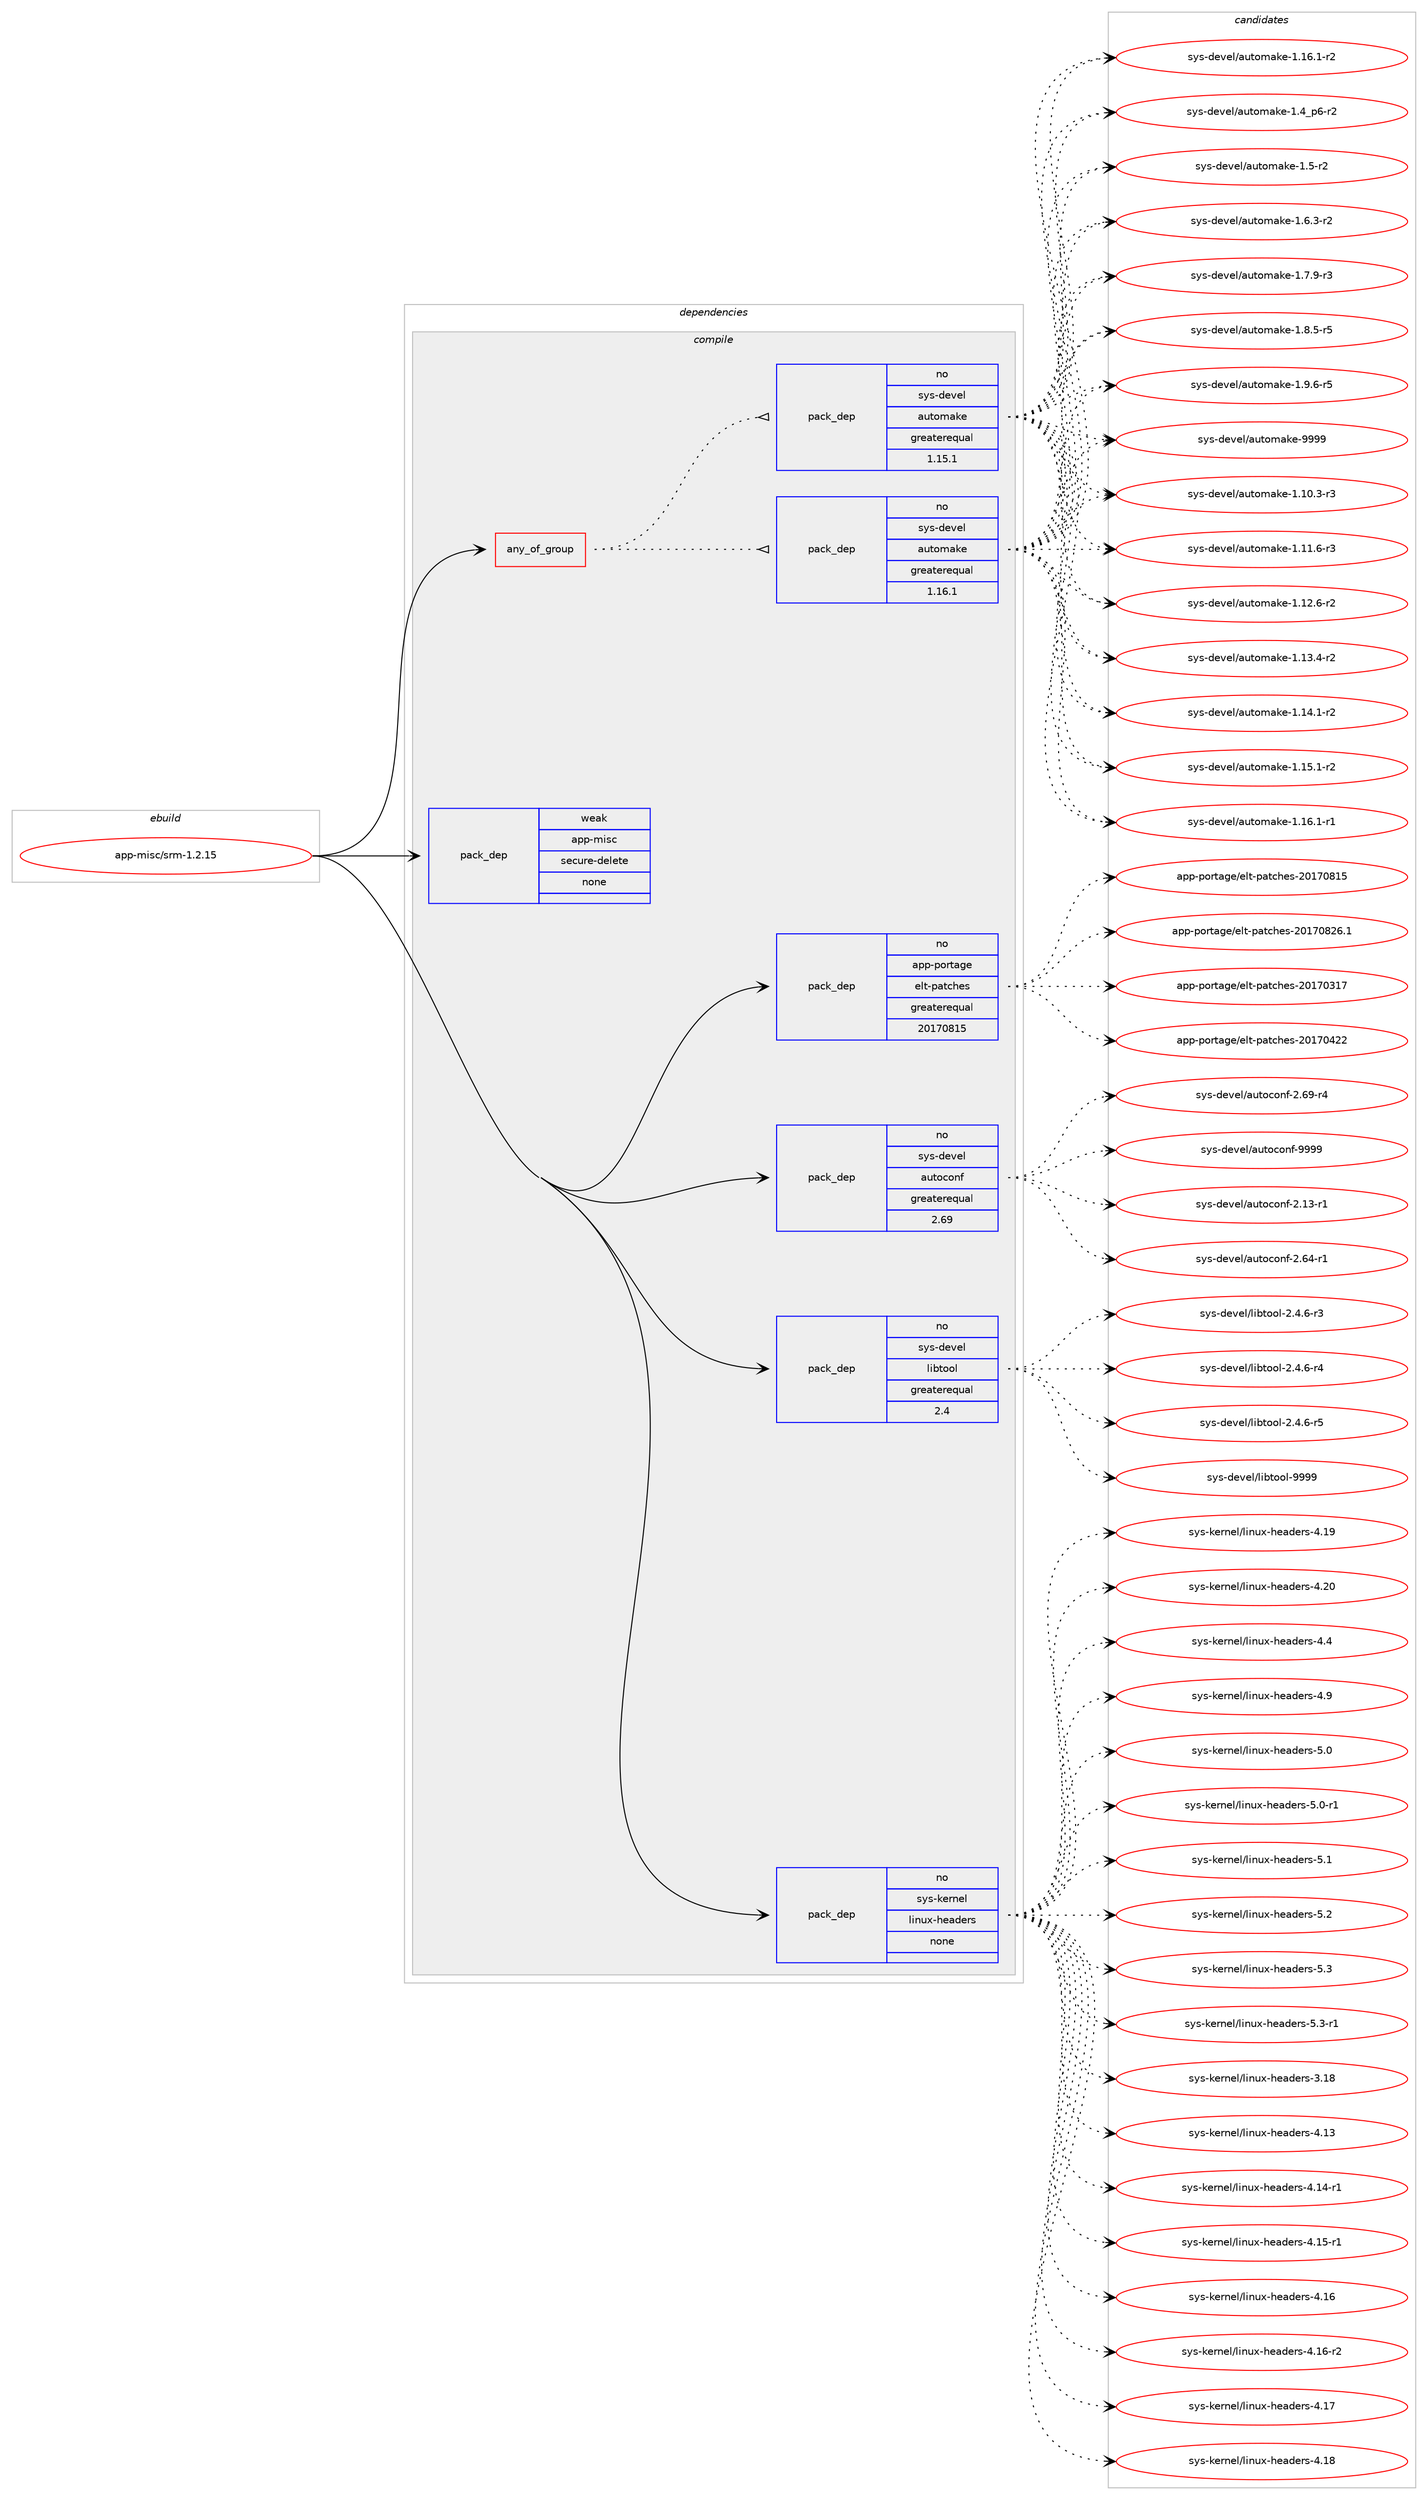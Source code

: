 digraph prolog {

# *************
# Graph options
# *************

newrank=true;
concentrate=true;
compound=true;
graph [rankdir=LR,fontname=Helvetica,fontsize=10,ranksep=1.5];#, ranksep=2.5, nodesep=0.2];
edge  [arrowhead=vee];
node  [fontname=Helvetica,fontsize=10];

# **********
# The ebuild
# **********

subgraph cluster_leftcol {
color=gray;
rank=same;
label=<<i>ebuild</i>>;
id [label="app-misc/srm-1.2.15", color=red, width=4, href="../app-misc/srm-1.2.15.svg"];
}

# ****************
# The dependencies
# ****************

subgraph cluster_midcol {
color=gray;
label=<<i>dependencies</i>>;
subgraph cluster_compile {
fillcolor="#eeeeee";
style=filled;
label=<<i>compile</i>>;
subgraph any8719 {
dependency500416 [label=<<TABLE BORDER="0" CELLBORDER="1" CELLSPACING="0" CELLPADDING="4"><TR><TD CELLPADDING="10">any_of_group</TD></TR></TABLE>>, shape=none, color=red];subgraph pack371862 {
dependency500417 [label=<<TABLE BORDER="0" CELLBORDER="1" CELLSPACING="0" CELLPADDING="4" WIDTH="220"><TR><TD ROWSPAN="6" CELLPADDING="30">pack_dep</TD></TR><TR><TD WIDTH="110">no</TD></TR><TR><TD>sys-devel</TD></TR><TR><TD>automake</TD></TR><TR><TD>greaterequal</TD></TR><TR><TD>1.16.1</TD></TR></TABLE>>, shape=none, color=blue];
}
dependency500416:e -> dependency500417:w [weight=20,style="dotted",arrowhead="oinv"];
subgraph pack371863 {
dependency500418 [label=<<TABLE BORDER="0" CELLBORDER="1" CELLSPACING="0" CELLPADDING="4" WIDTH="220"><TR><TD ROWSPAN="6" CELLPADDING="30">pack_dep</TD></TR><TR><TD WIDTH="110">no</TD></TR><TR><TD>sys-devel</TD></TR><TR><TD>automake</TD></TR><TR><TD>greaterequal</TD></TR><TR><TD>1.15.1</TD></TR></TABLE>>, shape=none, color=blue];
}
dependency500416:e -> dependency500418:w [weight=20,style="dotted",arrowhead="oinv"];
}
id:e -> dependency500416:w [weight=20,style="solid",arrowhead="vee"];
subgraph pack371864 {
dependency500419 [label=<<TABLE BORDER="0" CELLBORDER="1" CELLSPACING="0" CELLPADDING="4" WIDTH="220"><TR><TD ROWSPAN="6" CELLPADDING="30">pack_dep</TD></TR><TR><TD WIDTH="110">no</TD></TR><TR><TD>app-portage</TD></TR><TR><TD>elt-patches</TD></TR><TR><TD>greaterequal</TD></TR><TR><TD>20170815</TD></TR></TABLE>>, shape=none, color=blue];
}
id:e -> dependency500419:w [weight=20,style="solid",arrowhead="vee"];
subgraph pack371865 {
dependency500420 [label=<<TABLE BORDER="0" CELLBORDER="1" CELLSPACING="0" CELLPADDING="4" WIDTH="220"><TR><TD ROWSPAN="6" CELLPADDING="30">pack_dep</TD></TR><TR><TD WIDTH="110">no</TD></TR><TR><TD>sys-devel</TD></TR><TR><TD>autoconf</TD></TR><TR><TD>greaterequal</TD></TR><TR><TD>2.69</TD></TR></TABLE>>, shape=none, color=blue];
}
id:e -> dependency500420:w [weight=20,style="solid",arrowhead="vee"];
subgraph pack371866 {
dependency500421 [label=<<TABLE BORDER="0" CELLBORDER="1" CELLSPACING="0" CELLPADDING="4" WIDTH="220"><TR><TD ROWSPAN="6" CELLPADDING="30">pack_dep</TD></TR><TR><TD WIDTH="110">no</TD></TR><TR><TD>sys-devel</TD></TR><TR><TD>libtool</TD></TR><TR><TD>greaterequal</TD></TR><TR><TD>2.4</TD></TR></TABLE>>, shape=none, color=blue];
}
id:e -> dependency500421:w [weight=20,style="solid",arrowhead="vee"];
subgraph pack371867 {
dependency500422 [label=<<TABLE BORDER="0" CELLBORDER="1" CELLSPACING="0" CELLPADDING="4" WIDTH="220"><TR><TD ROWSPAN="6" CELLPADDING="30">pack_dep</TD></TR><TR><TD WIDTH="110">no</TD></TR><TR><TD>sys-kernel</TD></TR><TR><TD>linux-headers</TD></TR><TR><TD>none</TD></TR><TR><TD></TD></TR></TABLE>>, shape=none, color=blue];
}
id:e -> dependency500422:w [weight=20,style="solid",arrowhead="vee"];
subgraph pack371868 {
dependency500423 [label=<<TABLE BORDER="0" CELLBORDER="1" CELLSPACING="0" CELLPADDING="4" WIDTH="220"><TR><TD ROWSPAN="6" CELLPADDING="30">pack_dep</TD></TR><TR><TD WIDTH="110">weak</TD></TR><TR><TD>app-misc</TD></TR><TR><TD>secure-delete</TD></TR><TR><TD>none</TD></TR><TR><TD></TD></TR></TABLE>>, shape=none, color=blue];
}
id:e -> dependency500423:w [weight=20,style="solid",arrowhead="vee"];
}
subgraph cluster_compileandrun {
fillcolor="#eeeeee";
style=filled;
label=<<i>compile and run</i>>;
}
subgraph cluster_run {
fillcolor="#eeeeee";
style=filled;
label=<<i>run</i>>;
}
}

# **************
# The candidates
# **************

subgraph cluster_choices {
rank=same;
color=gray;
label=<<i>candidates</i>>;

subgraph choice371862 {
color=black;
nodesep=1;
choice11512111545100101118101108479711711611110997107101454946494846514511451 [label="sys-devel/automake-1.10.3-r3", color=red, width=4,href="../sys-devel/automake-1.10.3-r3.svg"];
choice11512111545100101118101108479711711611110997107101454946494946544511451 [label="sys-devel/automake-1.11.6-r3", color=red, width=4,href="../sys-devel/automake-1.11.6-r3.svg"];
choice11512111545100101118101108479711711611110997107101454946495046544511450 [label="sys-devel/automake-1.12.6-r2", color=red, width=4,href="../sys-devel/automake-1.12.6-r2.svg"];
choice11512111545100101118101108479711711611110997107101454946495146524511450 [label="sys-devel/automake-1.13.4-r2", color=red, width=4,href="../sys-devel/automake-1.13.4-r2.svg"];
choice11512111545100101118101108479711711611110997107101454946495246494511450 [label="sys-devel/automake-1.14.1-r2", color=red, width=4,href="../sys-devel/automake-1.14.1-r2.svg"];
choice11512111545100101118101108479711711611110997107101454946495346494511450 [label="sys-devel/automake-1.15.1-r2", color=red, width=4,href="../sys-devel/automake-1.15.1-r2.svg"];
choice11512111545100101118101108479711711611110997107101454946495446494511449 [label="sys-devel/automake-1.16.1-r1", color=red, width=4,href="../sys-devel/automake-1.16.1-r1.svg"];
choice11512111545100101118101108479711711611110997107101454946495446494511450 [label="sys-devel/automake-1.16.1-r2", color=red, width=4,href="../sys-devel/automake-1.16.1-r2.svg"];
choice115121115451001011181011084797117116111109971071014549465295112544511450 [label="sys-devel/automake-1.4_p6-r2", color=red, width=4,href="../sys-devel/automake-1.4_p6-r2.svg"];
choice11512111545100101118101108479711711611110997107101454946534511450 [label="sys-devel/automake-1.5-r2", color=red, width=4,href="../sys-devel/automake-1.5-r2.svg"];
choice115121115451001011181011084797117116111109971071014549465446514511450 [label="sys-devel/automake-1.6.3-r2", color=red, width=4,href="../sys-devel/automake-1.6.3-r2.svg"];
choice115121115451001011181011084797117116111109971071014549465546574511451 [label="sys-devel/automake-1.7.9-r3", color=red, width=4,href="../sys-devel/automake-1.7.9-r3.svg"];
choice115121115451001011181011084797117116111109971071014549465646534511453 [label="sys-devel/automake-1.8.5-r5", color=red, width=4,href="../sys-devel/automake-1.8.5-r5.svg"];
choice115121115451001011181011084797117116111109971071014549465746544511453 [label="sys-devel/automake-1.9.6-r5", color=red, width=4,href="../sys-devel/automake-1.9.6-r5.svg"];
choice115121115451001011181011084797117116111109971071014557575757 [label="sys-devel/automake-9999", color=red, width=4,href="../sys-devel/automake-9999.svg"];
dependency500417:e -> choice11512111545100101118101108479711711611110997107101454946494846514511451:w [style=dotted,weight="100"];
dependency500417:e -> choice11512111545100101118101108479711711611110997107101454946494946544511451:w [style=dotted,weight="100"];
dependency500417:e -> choice11512111545100101118101108479711711611110997107101454946495046544511450:w [style=dotted,weight="100"];
dependency500417:e -> choice11512111545100101118101108479711711611110997107101454946495146524511450:w [style=dotted,weight="100"];
dependency500417:e -> choice11512111545100101118101108479711711611110997107101454946495246494511450:w [style=dotted,weight="100"];
dependency500417:e -> choice11512111545100101118101108479711711611110997107101454946495346494511450:w [style=dotted,weight="100"];
dependency500417:e -> choice11512111545100101118101108479711711611110997107101454946495446494511449:w [style=dotted,weight="100"];
dependency500417:e -> choice11512111545100101118101108479711711611110997107101454946495446494511450:w [style=dotted,weight="100"];
dependency500417:e -> choice115121115451001011181011084797117116111109971071014549465295112544511450:w [style=dotted,weight="100"];
dependency500417:e -> choice11512111545100101118101108479711711611110997107101454946534511450:w [style=dotted,weight="100"];
dependency500417:e -> choice115121115451001011181011084797117116111109971071014549465446514511450:w [style=dotted,weight="100"];
dependency500417:e -> choice115121115451001011181011084797117116111109971071014549465546574511451:w [style=dotted,weight="100"];
dependency500417:e -> choice115121115451001011181011084797117116111109971071014549465646534511453:w [style=dotted,weight="100"];
dependency500417:e -> choice115121115451001011181011084797117116111109971071014549465746544511453:w [style=dotted,weight="100"];
dependency500417:e -> choice115121115451001011181011084797117116111109971071014557575757:w [style=dotted,weight="100"];
}
subgraph choice371863 {
color=black;
nodesep=1;
choice11512111545100101118101108479711711611110997107101454946494846514511451 [label="sys-devel/automake-1.10.3-r3", color=red, width=4,href="../sys-devel/automake-1.10.3-r3.svg"];
choice11512111545100101118101108479711711611110997107101454946494946544511451 [label="sys-devel/automake-1.11.6-r3", color=red, width=4,href="../sys-devel/automake-1.11.6-r3.svg"];
choice11512111545100101118101108479711711611110997107101454946495046544511450 [label="sys-devel/automake-1.12.6-r2", color=red, width=4,href="../sys-devel/automake-1.12.6-r2.svg"];
choice11512111545100101118101108479711711611110997107101454946495146524511450 [label="sys-devel/automake-1.13.4-r2", color=red, width=4,href="../sys-devel/automake-1.13.4-r2.svg"];
choice11512111545100101118101108479711711611110997107101454946495246494511450 [label="sys-devel/automake-1.14.1-r2", color=red, width=4,href="../sys-devel/automake-1.14.1-r2.svg"];
choice11512111545100101118101108479711711611110997107101454946495346494511450 [label="sys-devel/automake-1.15.1-r2", color=red, width=4,href="../sys-devel/automake-1.15.1-r2.svg"];
choice11512111545100101118101108479711711611110997107101454946495446494511449 [label="sys-devel/automake-1.16.1-r1", color=red, width=4,href="../sys-devel/automake-1.16.1-r1.svg"];
choice11512111545100101118101108479711711611110997107101454946495446494511450 [label="sys-devel/automake-1.16.1-r2", color=red, width=4,href="../sys-devel/automake-1.16.1-r2.svg"];
choice115121115451001011181011084797117116111109971071014549465295112544511450 [label="sys-devel/automake-1.4_p6-r2", color=red, width=4,href="../sys-devel/automake-1.4_p6-r2.svg"];
choice11512111545100101118101108479711711611110997107101454946534511450 [label="sys-devel/automake-1.5-r2", color=red, width=4,href="../sys-devel/automake-1.5-r2.svg"];
choice115121115451001011181011084797117116111109971071014549465446514511450 [label="sys-devel/automake-1.6.3-r2", color=red, width=4,href="../sys-devel/automake-1.6.3-r2.svg"];
choice115121115451001011181011084797117116111109971071014549465546574511451 [label="sys-devel/automake-1.7.9-r3", color=red, width=4,href="../sys-devel/automake-1.7.9-r3.svg"];
choice115121115451001011181011084797117116111109971071014549465646534511453 [label="sys-devel/automake-1.8.5-r5", color=red, width=4,href="../sys-devel/automake-1.8.5-r5.svg"];
choice115121115451001011181011084797117116111109971071014549465746544511453 [label="sys-devel/automake-1.9.6-r5", color=red, width=4,href="../sys-devel/automake-1.9.6-r5.svg"];
choice115121115451001011181011084797117116111109971071014557575757 [label="sys-devel/automake-9999", color=red, width=4,href="../sys-devel/automake-9999.svg"];
dependency500418:e -> choice11512111545100101118101108479711711611110997107101454946494846514511451:w [style=dotted,weight="100"];
dependency500418:e -> choice11512111545100101118101108479711711611110997107101454946494946544511451:w [style=dotted,weight="100"];
dependency500418:e -> choice11512111545100101118101108479711711611110997107101454946495046544511450:w [style=dotted,weight="100"];
dependency500418:e -> choice11512111545100101118101108479711711611110997107101454946495146524511450:w [style=dotted,weight="100"];
dependency500418:e -> choice11512111545100101118101108479711711611110997107101454946495246494511450:w [style=dotted,weight="100"];
dependency500418:e -> choice11512111545100101118101108479711711611110997107101454946495346494511450:w [style=dotted,weight="100"];
dependency500418:e -> choice11512111545100101118101108479711711611110997107101454946495446494511449:w [style=dotted,weight="100"];
dependency500418:e -> choice11512111545100101118101108479711711611110997107101454946495446494511450:w [style=dotted,weight="100"];
dependency500418:e -> choice115121115451001011181011084797117116111109971071014549465295112544511450:w [style=dotted,weight="100"];
dependency500418:e -> choice11512111545100101118101108479711711611110997107101454946534511450:w [style=dotted,weight="100"];
dependency500418:e -> choice115121115451001011181011084797117116111109971071014549465446514511450:w [style=dotted,weight="100"];
dependency500418:e -> choice115121115451001011181011084797117116111109971071014549465546574511451:w [style=dotted,weight="100"];
dependency500418:e -> choice115121115451001011181011084797117116111109971071014549465646534511453:w [style=dotted,weight="100"];
dependency500418:e -> choice115121115451001011181011084797117116111109971071014549465746544511453:w [style=dotted,weight="100"];
dependency500418:e -> choice115121115451001011181011084797117116111109971071014557575757:w [style=dotted,weight="100"];
}
subgraph choice371864 {
color=black;
nodesep=1;
choice97112112451121111141169710310147101108116451129711699104101115455048495548514955 [label="app-portage/elt-patches-20170317", color=red, width=4,href="../app-portage/elt-patches-20170317.svg"];
choice97112112451121111141169710310147101108116451129711699104101115455048495548525050 [label="app-portage/elt-patches-20170422", color=red, width=4,href="../app-portage/elt-patches-20170422.svg"];
choice97112112451121111141169710310147101108116451129711699104101115455048495548564953 [label="app-portage/elt-patches-20170815", color=red, width=4,href="../app-portage/elt-patches-20170815.svg"];
choice971121124511211111411697103101471011081164511297116991041011154550484955485650544649 [label="app-portage/elt-patches-20170826.1", color=red, width=4,href="../app-portage/elt-patches-20170826.1.svg"];
dependency500419:e -> choice97112112451121111141169710310147101108116451129711699104101115455048495548514955:w [style=dotted,weight="100"];
dependency500419:e -> choice97112112451121111141169710310147101108116451129711699104101115455048495548525050:w [style=dotted,weight="100"];
dependency500419:e -> choice97112112451121111141169710310147101108116451129711699104101115455048495548564953:w [style=dotted,weight="100"];
dependency500419:e -> choice971121124511211111411697103101471011081164511297116991041011154550484955485650544649:w [style=dotted,weight="100"];
}
subgraph choice371865 {
color=black;
nodesep=1;
choice1151211154510010111810110847971171161119911111010245504649514511449 [label="sys-devel/autoconf-2.13-r1", color=red, width=4,href="../sys-devel/autoconf-2.13-r1.svg"];
choice1151211154510010111810110847971171161119911111010245504654524511449 [label="sys-devel/autoconf-2.64-r1", color=red, width=4,href="../sys-devel/autoconf-2.64-r1.svg"];
choice1151211154510010111810110847971171161119911111010245504654574511452 [label="sys-devel/autoconf-2.69-r4", color=red, width=4,href="../sys-devel/autoconf-2.69-r4.svg"];
choice115121115451001011181011084797117116111991111101024557575757 [label="sys-devel/autoconf-9999", color=red, width=4,href="../sys-devel/autoconf-9999.svg"];
dependency500420:e -> choice1151211154510010111810110847971171161119911111010245504649514511449:w [style=dotted,weight="100"];
dependency500420:e -> choice1151211154510010111810110847971171161119911111010245504654524511449:w [style=dotted,weight="100"];
dependency500420:e -> choice1151211154510010111810110847971171161119911111010245504654574511452:w [style=dotted,weight="100"];
dependency500420:e -> choice115121115451001011181011084797117116111991111101024557575757:w [style=dotted,weight="100"];
}
subgraph choice371866 {
color=black;
nodesep=1;
choice1151211154510010111810110847108105981161111111084550465246544511451 [label="sys-devel/libtool-2.4.6-r3", color=red, width=4,href="../sys-devel/libtool-2.4.6-r3.svg"];
choice1151211154510010111810110847108105981161111111084550465246544511452 [label="sys-devel/libtool-2.4.6-r4", color=red, width=4,href="../sys-devel/libtool-2.4.6-r4.svg"];
choice1151211154510010111810110847108105981161111111084550465246544511453 [label="sys-devel/libtool-2.4.6-r5", color=red, width=4,href="../sys-devel/libtool-2.4.6-r5.svg"];
choice1151211154510010111810110847108105981161111111084557575757 [label="sys-devel/libtool-9999", color=red, width=4,href="../sys-devel/libtool-9999.svg"];
dependency500421:e -> choice1151211154510010111810110847108105981161111111084550465246544511451:w [style=dotted,weight="100"];
dependency500421:e -> choice1151211154510010111810110847108105981161111111084550465246544511452:w [style=dotted,weight="100"];
dependency500421:e -> choice1151211154510010111810110847108105981161111111084550465246544511453:w [style=dotted,weight="100"];
dependency500421:e -> choice1151211154510010111810110847108105981161111111084557575757:w [style=dotted,weight="100"];
}
subgraph choice371867 {
color=black;
nodesep=1;
choice115121115451071011141101011084710810511011712045104101971001011141154551464956 [label="sys-kernel/linux-headers-3.18", color=red, width=4,href="../sys-kernel/linux-headers-3.18.svg"];
choice115121115451071011141101011084710810511011712045104101971001011141154552464951 [label="sys-kernel/linux-headers-4.13", color=red, width=4,href="../sys-kernel/linux-headers-4.13.svg"];
choice1151211154510710111411010110847108105110117120451041019710010111411545524649524511449 [label="sys-kernel/linux-headers-4.14-r1", color=red, width=4,href="../sys-kernel/linux-headers-4.14-r1.svg"];
choice1151211154510710111411010110847108105110117120451041019710010111411545524649534511449 [label="sys-kernel/linux-headers-4.15-r1", color=red, width=4,href="../sys-kernel/linux-headers-4.15-r1.svg"];
choice115121115451071011141101011084710810511011712045104101971001011141154552464954 [label="sys-kernel/linux-headers-4.16", color=red, width=4,href="../sys-kernel/linux-headers-4.16.svg"];
choice1151211154510710111411010110847108105110117120451041019710010111411545524649544511450 [label="sys-kernel/linux-headers-4.16-r2", color=red, width=4,href="../sys-kernel/linux-headers-4.16-r2.svg"];
choice115121115451071011141101011084710810511011712045104101971001011141154552464955 [label="sys-kernel/linux-headers-4.17", color=red, width=4,href="../sys-kernel/linux-headers-4.17.svg"];
choice115121115451071011141101011084710810511011712045104101971001011141154552464956 [label="sys-kernel/linux-headers-4.18", color=red, width=4,href="../sys-kernel/linux-headers-4.18.svg"];
choice115121115451071011141101011084710810511011712045104101971001011141154552464957 [label="sys-kernel/linux-headers-4.19", color=red, width=4,href="../sys-kernel/linux-headers-4.19.svg"];
choice115121115451071011141101011084710810511011712045104101971001011141154552465048 [label="sys-kernel/linux-headers-4.20", color=red, width=4,href="../sys-kernel/linux-headers-4.20.svg"];
choice1151211154510710111411010110847108105110117120451041019710010111411545524652 [label="sys-kernel/linux-headers-4.4", color=red, width=4,href="../sys-kernel/linux-headers-4.4.svg"];
choice1151211154510710111411010110847108105110117120451041019710010111411545524657 [label="sys-kernel/linux-headers-4.9", color=red, width=4,href="../sys-kernel/linux-headers-4.9.svg"];
choice1151211154510710111411010110847108105110117120451041019710010111411545534648 [label="sys-kernel/linux-headers-5.0", color=red, width=4,href="../sys-kernel/linux-headers-5.0.svg"];
choice11512111545107101114110101108471081051101171204510410197100101114115455346484511449 [label="sys-kernel/linux-headers-5.0-r1", color=red, width=4,href="../sys-kernel/linux-headers-5.0-r1.svg"];
choice1151211154510710111411010110847108105110117120451041019710010111411545534649 [label="sys-kernel/linux-headers-5.1", color=red, width=4,href="../sys-kernel/linux-headers-5.1.svg"];
choice1151211154510710111411010110847108105110117120451041019710010111411545534650 [label="sys-kernel/linux-headers-5.2", color=red, width=4,href="../sys-kernel/linux-headers-5.2.svg"];
choice1151211154510710111411010110847108105110117120451041019710010111411545534651 [label="sys-kernel/linux-headers-5.3", color=red, width=4,href="../sys-kernel/linux-headers-5.3.svg"];
choice11512111545107101114110101108471081051101171204510410197100101114115455346514511449 [label="sys-kernel/linux-headers-5.3-r1", color=red, width=4,href="../sys-kernel/linux-headers-5.3-r1.svg"];
dependency500422:e -> choice115121115451071011141101011084710810511011712045104101971001011141154551464956:w [style=dotted,weight="100"];
dependency500422:e -> choice115121115451071011141101011084710810511011712045104101971001011141154552464951:w [style=dotted,weight="100"];
dependency500422:e -> choice1151211154510710111411010110847108105110117120451041019710010111411545524649524511449:w [style=dotted,weight="100"];
dependency500422:e -> choice1151211154510710111411010110847108105110117120451041019710010111411545524649534511449:w [style=dotted,weight="100"];
dependency500422:e -> choice115121115451071011141101011084710810511011712045104101971001011141154552464954:w [style=dotted,weight="100"];
dependency500422:e -> choice1151211154510710111411010110847108105110117120451041019710010111411545524649544511450:w [style=dotted,weight="100"];
dependency500422:e -> choice115121115451071011141101011084710810511011712045104101971001011141154552464955:w [style=dotted,weight="100"];
dependency500422:e -> choice115121115451071011141101011084710810511011712045104101971001011141154552464956:w [style=dotted,weight="100"];
dependency500422:e -> choice115121115451071011141101011084710810511011712045104101971001011141154552464957:w [style=dotted,weight="100"];
dependency500422:e -> choice115121115451071011141101011084710810511011712045104101971001011141154552465048:w [style=dotted,weight="100"];
dependency500422:e -> choice1151211154510710111411010110847108105110117120451041019710010111411545524652:w [style=dotted,weight="100"];
dependency500422:e -> choice1151211154510710111411010110847108105110117120451041019710010111411545524657:w [style=dotted,weight="100"];
dependency500422:e -> choice1151211154510710111411010110847108105110117120451041019710010111411545534648:w [style=dotted,weight="100"];
dependency500422:e -> choice11512111545107101114110101108471081051101171204510410197100101114115455346484511449:w [style=dotted,weight="100"];
dependency500422:e -> choice1151211154510710111411010110847108105110117120451041019710010111411545534649:w [style=dotted,weight="100"];
dependency500422:e -> choice1151211154510710111411010110847108105110117120451041019710010111411545534650:w [style=dotted,weight="100"];
dependency500422:e -> choice1151211154510710111411010110847108105110117120451041019710010111411545534651:w [style=dotted,weight="100"];
dependency500422:e -> choice11512111545107101114110101108471081051101171204510410197100101114115455346514511449:w [style=dotted,weight="100"];
}
subgraph choice371868 {
color=black;
nodesep=1;
}
}

}
